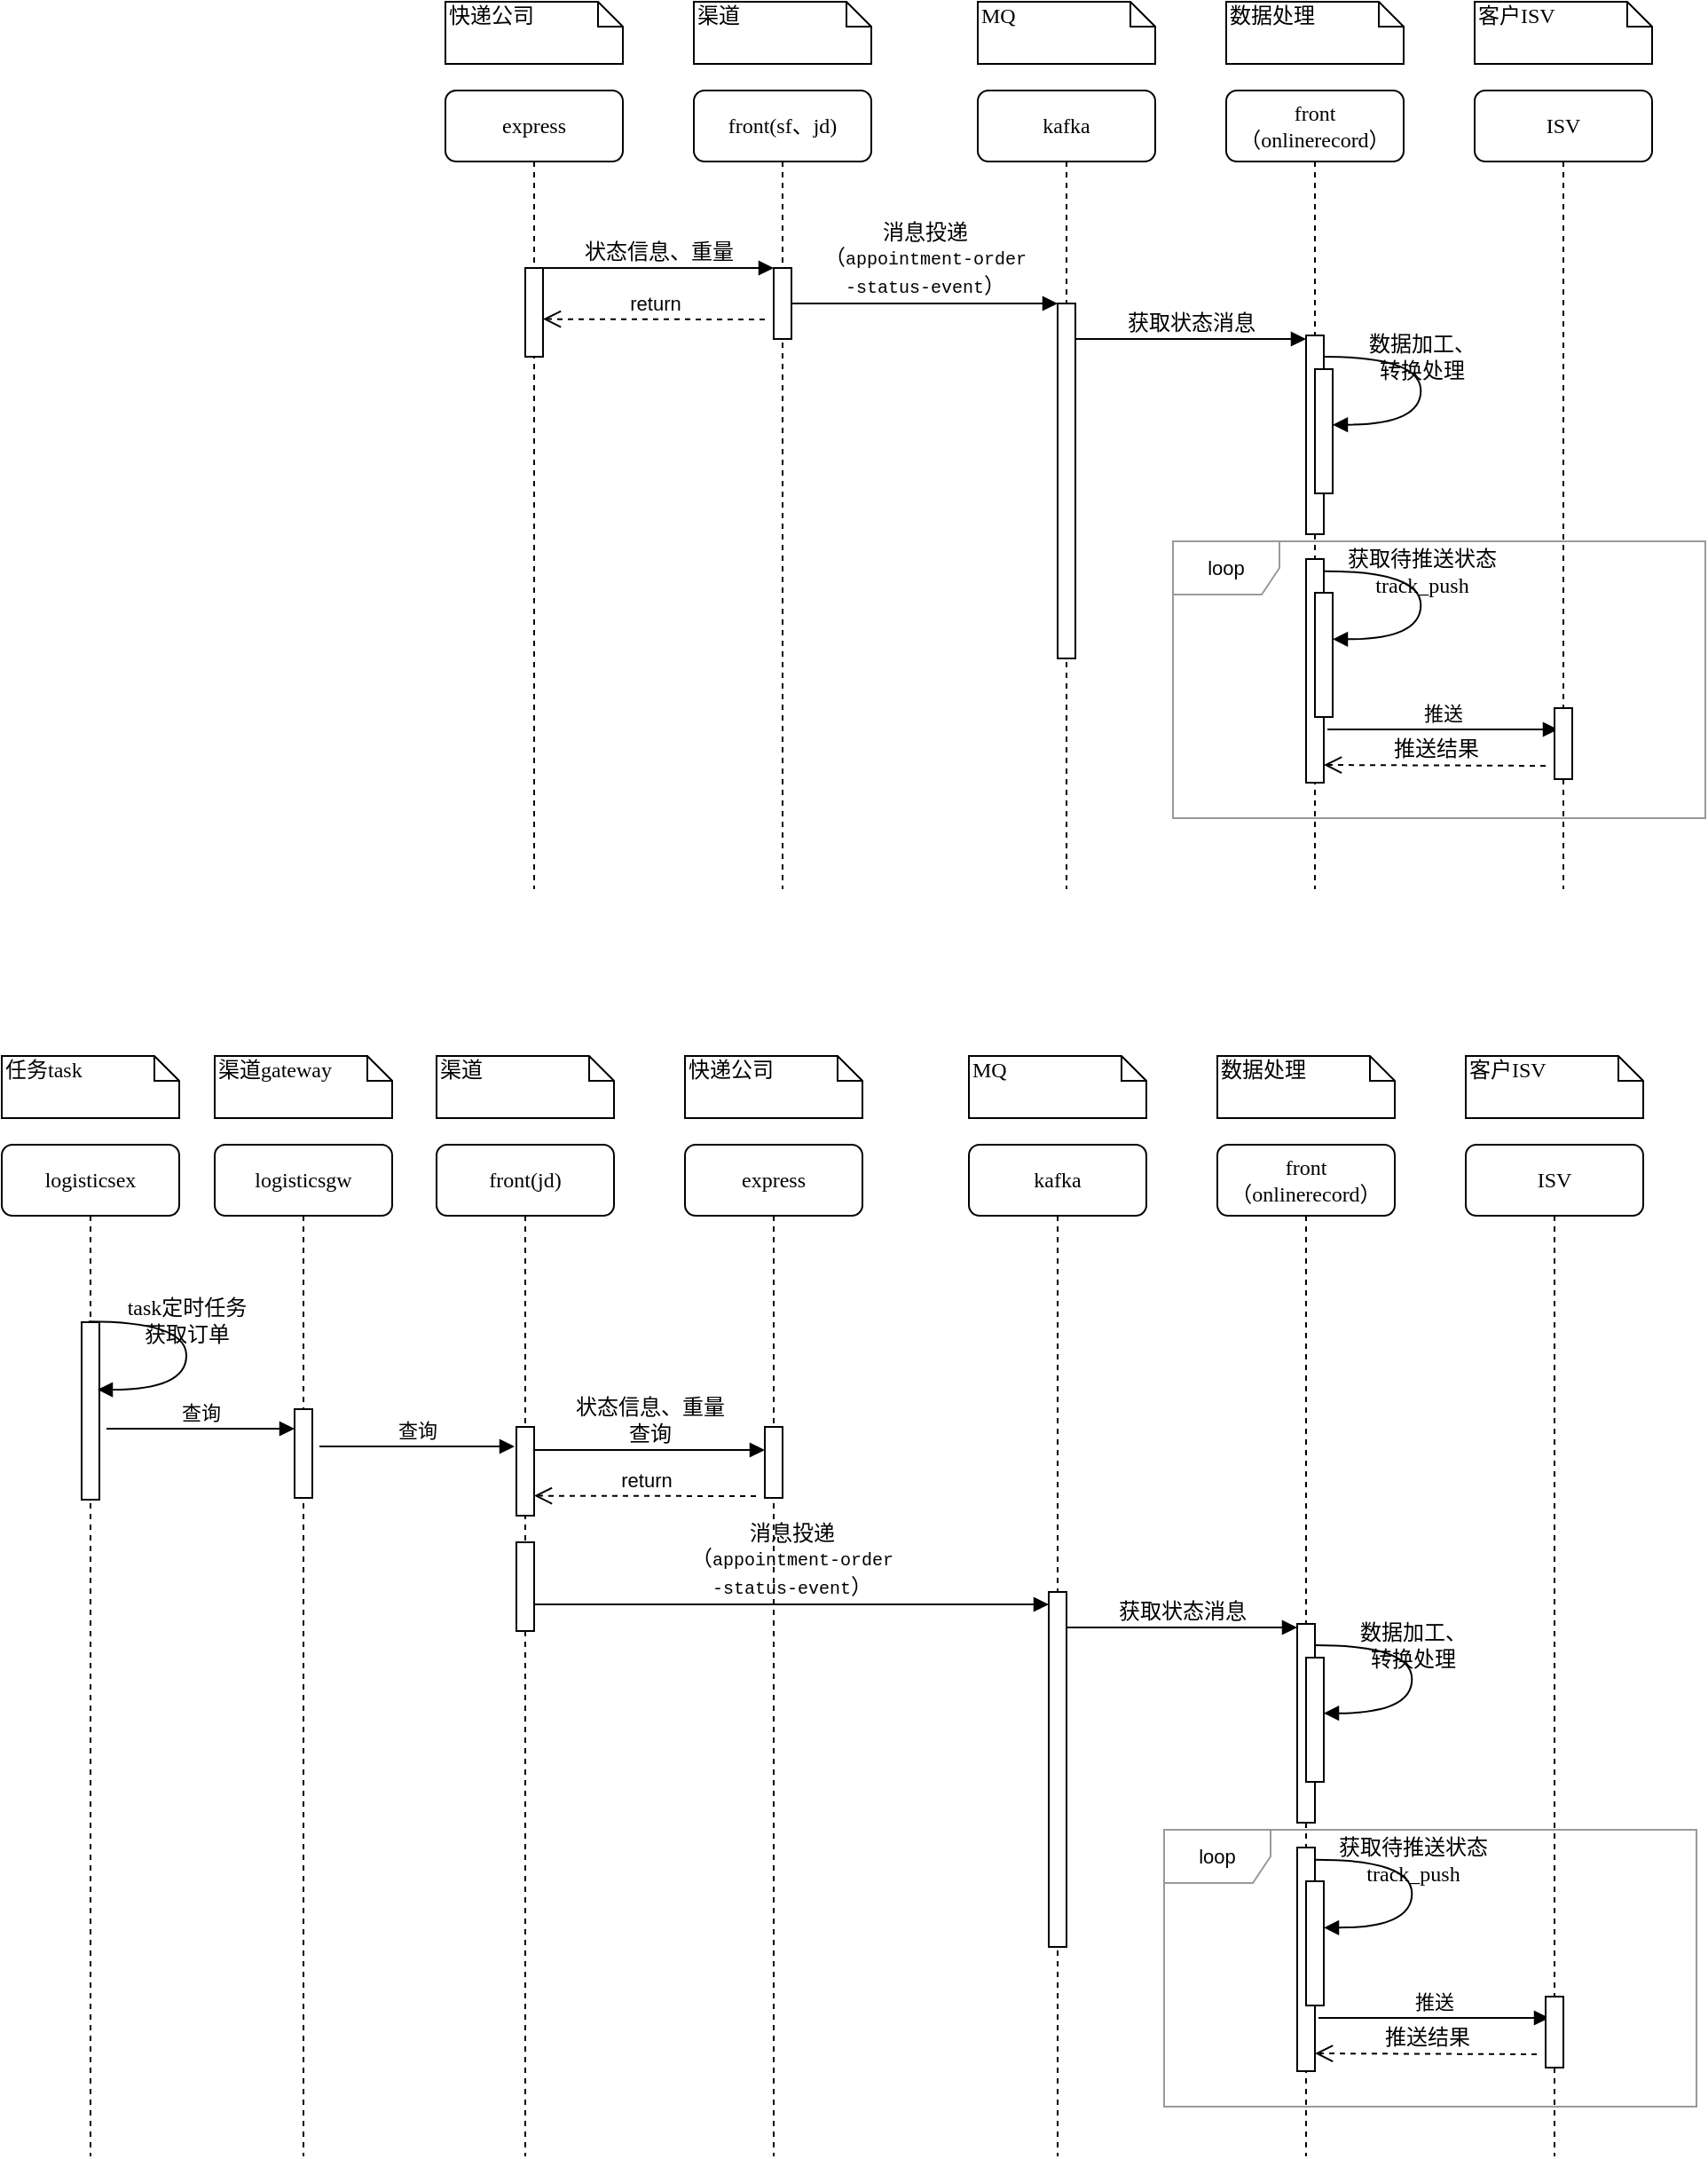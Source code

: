 <mxfile version="20.2.3" type="github">
  <diagram name="Page-1" id="13e1069c-82ec-6db2-03f1-153e76fe0fe0">
    <mxGraphModel dx="2062" dy="786" grid="1" gridSize="10" guides="1" tooltips="1" connect="1" arrows="1" fold="1" page="1" pageScale="1" pageWidth="1920" pageHeight="1200" background="none" math="0" shadow="0">
      <root>
        <mxCell id="0" />
        <mxCell id="1" parent="0" />
        <mxCell id="fIijTl1DXWi8sYGw8VQp-11" value="loop" style="shape=umlFrame;whiteSpace=wrap;html=1;fontSize=11;fontColor=#000000;strokeColor=#999999;" vertex="1" parent="1">
          <mxGeometry x="750" y="370" width="300" height="156" as="geometry" />
        </mxCell>
        <mxCell id="7baba1c4bc27f4b0-2" value="front(sf、jd)" style="shape=umlLifeline;perimeter=lifelinePerimeter;whiteSpace=wrap;html=1;container=1;collapsible=0;recursiveResize=0;outlineConnect=0;rounded=1;shadow=0;comic=0;labelBackgroundColor=none;strokeWidth=1;fontFamily=Verdana;fontSize=12;align=center;" parent="1" vertex="1">
          <mxGeometry x="480" y="116" width="100" height="450" as="geometry" />
        </mxCell>
        <mxCell id="7baba1c4bc27f4b0-10" value="" style="html=1;points=[];perimeter=orthogonalPerimeter;rounded=0;shadow=0;comic=0;labelBackgroundColor=none;strokeWidth=1;fontFamily=Verdana;fontSize=12;align=center;" parent="7baba1c4bc27f4b0-2" vertex="1">
          <mxGeometry x="45" y="100" width="10" height="40" as="geometry" />
        </mxCell>
        <mxCell id="7baba1c4bc27f4b0-3" value="&lt;span style=&quot;text-align: left;&quot;&gt;kafka&lt;/span&gt;" style="shape=umlLifeline;perimeter=lifelinePerimeter;whiteSpace=wrap;html=1;container=1;collapsible=0;recursiveResize=0;outlineConnect=0;rounded=1;shadow=0;comic=0;labelBackgroundColor=none;strokeWidth=1;fontFamily=Verdana;fontSize=12;align=center;" parent="1" vertex="1">
          <mxGeometry x="640" y="116" width="100" height="450" as="geometry" />
        </mxCell>
        <mxCell id="7baba1c4bc27f4b0-13" value="" style="html=1;points=[];perimeter=orthogonalPerimeter;rounded=0;shadow=0;comic=0;labelBackgroundColor=none;strokeWidth=1;fontFamily=Verdana;fontSize=12;align=center;" parent="7baba1c4bc27f4b0-3" vertex="1">
          <mxGeometry x="45" y="120" width="10" height="200" as="geometry" />
        </mxCell>
        <mxCell id="7baba1c4bc27f4b0-4" value="front（onlinerecord）" style="shape=umlLifeline;perimeter=lifelinePerimeter;whiteSpace=wrap;html=1;container=1;collapsible=0;recursiveResize=0;outlineConnect=0;rounded=1;shadow=0;comic=0;labelBackgroundColor=none;strokeWidth=1;fontFamily=Verdana;fontSize=12;align=center;" parent="1" vertex="1">
          <mxGeometry x="780" y="116" width="100" height="450" as="geometry" />
        </mxCell>
        <mxCell id="fIijTl1DXWi8sYGw8VQp-5" value="数据加工、&lt;br&gt;转换处理" style="html=1;verticalAlign=bottom;endArrow=block;labelBackgroundColor=none;fontFamily=Verdana;fontSize=12;elbow=vertical;edgeStyle=orthogonalEdgeStyle;curved=1;entryX=1;entryY=0.286;entryPerimeter=0;exitX=1.038;exitY=0.345;exitPerimeter=0;" edge="1" parent="7baba1c4bc27f4b0-4">
          <mxGeometry relative="1" as="geometry">
            <mxPoint x="55.003" y="150" as="sourcePoint" />
            <mxPoint x="60.003" y="188.333" as="targetPoint" />
            <Array as="points">
              <mxPoint x="109.67" y="150" />
              <mxPoint x="109.67" y="188" />
            </Array>
          </mxGeometry>
        </mxCell>
        <mxCell id="fIijTl1DXWi8sYGw8VQp-8" value="" style="html=1;points=[];perimeter=orthogonalPerimeter;rounded=0;shadow=0;comic=0;labelBackgroundColor=none;strokeWidth=1;fontFamily=Verdana;fontSize=12;align=center;" vertex="1" parent="7baba1c4bc27f4b0-4">
          <mxGeometry x="45" y="264" width="10" height="126" as="geometry" />
        </mxCell>
        <mxCell id="fIijTl1DXWi8sYGw8VQp-9" value="" style="html=1;points=[];perimeter=orthogonalPerimeter;rounded=0;shadow=0;comic=0;labelBackgroundColor=none;strokeWidth=1;fontFamily=Verdana;fontSize=12;align=center;" vertex="1" parent="7baba1c4bc27f4b0-4">
          <mxGeometry x="50" y="283" width="10" height="70" as="geometry" />
        </mxCell>
        <mxCell id="7baba1c4bc27f4b0-39" value="获取待推送状态&lt;br&gt;track_push" style="html=1;verticalAlign=bottom;endArrow=block;labelBackgroundColor=none;fontFamily=Verdana;fontSize=12;elbow=vertical;edgeStyle=orthogonalEdgeStyle;curved=1;entryX=1;entryY=0.286;entryPerimeter=0;exitX=1.038;exitY=0.345;exitPerimeter=0;" parent="7baba1c4bc27f4b0-4" edge="1">
          <mxGeometry relative="1" as="geometry">
            <mxPoint x="55.003" y="270.83" as="sourcePoint" />
            <mxPoint x="60.003" y="309.163" as="targetPoint" />
            <Array as="points">
              <mxPoint x="109.67" y="270.83" />
              <mxPoint x="109.67" y="308.83" />
            </Array>
          </mxGeometry>
        </mxCell>
        <mxCell id="fIijTl1DXWi8sYGw8VQp-12" value="推送" style="html=1;verticalAlign=bottom;endArrow=block;rounded=0;labelBackgroundColor=none;fontSize=11;fontColor=#000000;entryX=0.5;entryY=0.3;entryDx=0;entryDy=0;entryPerimeter=0;" edge="1" parent="7baba1c4bc27f4b0-4">
          <mxGeometry width="80" relative="1" as="geometry">
            <mxPoint x="57" y="360" as="sourcePoint" />
            <mxPoint x="187" y="360" as="targetPoint" />
          </mxGeometry>
        </mxCell>
        <mxCell id="7baba1c4bc27f4b0-5" value="ISV" style="shape=umlLifeline;perimeter=lifelinePerimeter;whiteSpace=wrap;html=1;container=1;collapsible=0;recursiveResize=0;outlineConnect=0;rounded=1;shadow=0;comic=0;labelBackgroundColor=none;strokeWidth=1;fontFamily=Verdana;fontSize=12;align=center;" parent="1" vertex="1">
          <mxGeometry x="920" y="116" width="100" height="450" as="geometry" />
        </mxCell>
        <mxCell id="7baba1c4bc27f4b0-19" value="" style="html=1;points=[];perimeter=orthogonalPerimeter;rounded=0;shadow=0;comic=0;labelBackgroundColor=none;strokeWidth=1;fontFamily=Verdana;fontSize=12;align=center;" parent="7baba1c4bc27f4b0-5" vertex="1">
          <mxGeometry x="45" y="348" width="10" height="40" as="geometry" />
        </mxCell>
        <mxCell id="7baba1c4bc27f4b0-27" value="推送结果" style="html=1;verticalAlign=bottom;endArrow=open;dashed=1;endSize=8;labelBackgroundColor=none;fontFamily=Verdana;fontSize=12;" parent="7baba1c4bc27f4b0-5" edge="1">
          <mxGeometry relative="1" as="geometry">
            <mxPoint x="-85" y="380" as="targetPoint" />
            <mxPoint x="40" y="380.5" as="sourcePoint" />
          </mxGeometry>
        </mxCell>
        <mxCell id="7baba1c4bc27f4b0-8" value="express" style="shape=umlLifeline;perimeter=lifelinePerimeter;whiteSpace=wrap;html=1;container=1;collapsible=0;recursiveResize=0;outlineConnect=0;rounded=1;shadow=0;comic=0;labelBackgroundColor=none;strokeWidth=1;fontFamily=Verdana;fontSize=12;align=center;" parent="1" vertex="1">
          <mxGeometry x="340" y="116" width="100" height="450" as="geometry" />
        </mxCell>
        <mxCell id="7baba1c4bc27f4b0-9" value="" style="html=1;points=[];perimeter=orthogonalPerimeter;rounded=0;shadow=0;comic=0;labelBackgroundColor=none;strokeWidth=1;fontFamily=Verdana;fontSize=12;align=center;" parent="7baba1c4bc27f4b0-8" vertex="1">
          <mxGeometry x="45" y="100" width="10" height="50" as="geometry" />
        </mxCell>
        <mxCell id="7baba1c4bc27f4b0-16" value="" style="html=1;points=[];perimeter=orthogonalPerimeter;rounded=0;shadow=0;comic=0;labelBackgroundColor=none;strokeWidth=1;fontFamily=Verdana;fontSize=12;align=center;" parent="1" vertex="1">
          <mxGeometry x="825" y="254" width="10" height="112" as="geometry" />
        </mxCell>
        <mxCell id="7baba1c4bc27f4b0-17" value="获取状态消息" style="html=1;verticalAlign=bottom;endArrow=block;labelBackgroundColor=none;fontFamily=Verdana;fontSize=12;edgeStyle=elbowEdgeStyle;elbow=vertical;" parent="1" source="7baba1c4bc27f4b0-13" target="7baba1c4bc27f4b0-16" edge="1">
          <mxGeometry relative="1" as="geometry">
            <mxPoint x="750" y="256" as="sourcePoint" />
            <Array as="points">
              <mxPoint x="700" y="256" />
            </Array>
          </mxGeometry>
        </mxCell>
        <mxCell id="7baba1c4bc27f4b0-11" value="状态信息、重量" style="html=1;verticalAlign=bottom;endArrow=block;entryX=0;entryY=0;labelBackgroundColor=none;fontFamily=Verdana;fontSize=12;edgeStyle=elbowEdgeStyle;elbow=vertical;" parent="1" source="7baba1c4bc27f4b0-9" target="7baba1c4bc27f4b0-10" edge="1">
          <mxGeometry relative="1" as="geometry">
            <mxPoint x="460" y="226" as="sourcePoint" />
          </mxGeometry>
        </mxCell>
        <mxCell id="7baba1c4bc27f4b0-14" value="消息投递&lt;br&gt;（&lt;span style=&quot;font-family: &amp;quot;Courier New&amp;quot;;&quot;&gt;&lt;font style=&quot;font-size: 10px;&quot;&gt;appointment-order&lt;br&gt;-status-event&lt;/font&gt;&lt;/span&gt;）" style="html=1;verticalAlign=bottom;endArrow=block;entryX=0;entryY=0;labelBackgroundColor=none;fontFamily=Verdana;fontSize=12;edgeStyle=elbowEdgeStyle;elbow=vertical;" parent="1" source="7baba1c4bc27f4b0-10" target="7baba1c4bc27f4b0-13" edge="1">
          <mxGeometry relative="1" as="geometry">
            <mxPoint x="610" y="236" as="sourcePoint" />
          </mxGeometry>
        </mxCell>
        <mxCell id="7baba1c4bc27f4b0-34" value="" style="html=1;points=[];perimeter=orthogonalPerimeter;rounded=0;shadow=0;comic=0;labelBackgroundColor=none;strokeWidth=1;fontFamily=Verdana;fontSize=12;align=center;" parent="1" vertex="1">
          <mxGeometry x="830" y="273" width="10" height="70" as="geometry" />
        </mxCell>
        <mxCell id="7baba1c4bc27f4b0-40" value="快递公司" style="shape=note;whiteSpace=wrap;html=1;size=14;verticalAlign=top;align=left;spacingTop=-6;rounded=0;shadow=0;comic=0;labelBackgroundColor=none;strokeWidth=1;fontFamily=Verdana;fontSize=12" parent="1" vertex="1">
          <mxGeometry x="340" y="66" width="100" height="35" as="geometry" />
        </mxCell>
        <mxCell id="7baba1c4bc27f4b0-41" value="渠道" style="shape=note;whiteSpace=wrap;html=1;size=14;verticalAlign=top;align=left;spacingTop=-6;rounded=0;shadow=0;comic=0;labelBackgroundColor=none;strokeWidth=1;fontFamily=Verdana;fontSize=12" parent="1" vertex="1">
          <mxGeometry x="480" y="66" width="100" height="35" as="geometry" />
        </mxCell>
        <mxCell id="7baba1c4bc27f4b0-42" value="MQ" style="shape=note;whiteSpace=wrap;html=1;size=14;verticalAlign=top;align=left;spacingTop=-6;rounded=0;shadow=0;comic=0;labelBackgroundColor=none;strokeWidth=1;fontFamily=Verdana;fontSize=12" parent="1" vertex="1">
          <mxGeometry x="640" y="66" width="100" height="35" as="geometry" />
        </mxCell>
        <mxCell id="7baba1c4bc27f4b0-43" value="数据处理" style="shape=note;whiteSpace=wrap;html=1;size=14;verticalAlign=top;align=left;spacingTop=-6;rounded=0;shadow=0;comic=0;labelBackgroundColor=none;strokeWidth=1;fontFamily=Verdana;fontSize=12" parent="1" vertex="1">
          <mxGeometry x="780" y="66" width="100" height="35" as="geometry" />
        </mxCell>
        <mxCell id="7baba1c4bc27f4b0-44" value="客户ISV" style="shape=note;whiteSpace=wrap;html=1;size=14;verticalAlign=top;align=left;spacingTop=-6;rounded=0;shadow=0;comic=0;labelBackgroundColor=none;strokeWidth=1;fontFamily=Verdana;fontSize=12" parent="1" vertex="1">
          <mxGeometry x="920" y="66" width="100" height="35" as="geometry" />
        </mxCell>
        <mxCell id="fIijTl1DXWi8sYGw8VQp-3" value="return" style="html=1;verticalAlign=bottom;endArrow=open;dashed=1;endSize=8;rounded=0;entryX=1;entryY=0.045;entryDx=0;entryDy=0;entryPerimeter=0;" edge="1" parent="1">
          <mxGeometry relative="1" as="geometry">
            <mxPoint x="520" y="245" as="sourcePoint" />
            <mxPoint x="395" y="244.8" as="targetPoint" />
          </mxGeometry>
        </mxCell>
        <mxCell id="fIijTl1DXWi8sYGw8VQp-13" value="loop" style="shape=umlFrame;whiteSpace=wrap;html=1;fontSize=11;fontColor=#000000;strokeColor=#999999;" vertex="1" parent="1">
          <mxGeometry x="745" y="1096" width="300" height="156" as="geometry" />
        </mxCell>
        <mxCell id="fIijTl1DXWi8sYGw8VQp-14" value="express" style="shape=umlLifeline;perimeter=lifelinePerimeter;whiteSpace=wrap;html=1;container=1;collapsible=0;recursiveResize=0;outlineConnect=0;rounded=1;shadow=0;comic=0;labelBackgroundColor=none;strokeWidth=1;fontFamily=Verdana;fontSize=12;align=center;" vertex="1" parent="1">
          <mxGeometry x="475" y="710" width="100" height="570" as="geometry" />
        </mxCell>
        <mxCell id="fIijTl1DXWi8sYGw8VQp-15" value="" style="html=1;points=[];perimeter=orthogonalPerimeter;rounded=0;shadow=0;comic=0;labelBackgroundColor=none;strokeWidth=1;fontFamily=Verdana;fontSize=12;align=center;" vertex="1" parent="fIijTl1DXWi8sYGw8VQp-14">
          <mxGeometry x="45" y="159" width="10" height="40" as="geometry" />
        </mxCell>
        <mxCell id="fIijTl1DXWi8sYGw8VQp-16" value="&lt;span style=&quot;text-align: left;&quot;&gt;kafka&lt;/span&gt;" style="shape=umlLifeline;perimeter=lifelinePerimeter;whiteSpace=wrap;html=1;container=1;collapsible=0;recursiveResize=0;outlineConnect=0;rounded=1;shadow=0;comic=0;labelBackgroundColor=none;strokeWidth=1;fontFamily=Verdana;fontSize=12;align=center;" vertex="1" parent="1">
          <mxGeometry x="635" y="710" width="100" height="570" as="geometry" />
        </mxCell>
        <mxCell id="fIijTl1DXWi8sYGw8VQp-17" value="" style="html=1;points=[];perimeter=orthogonalPerimeter;rounded=0;shadow=0;comic=0;labelBackgroundColor=none;strokeWidth=1;fontFamily=Verdana;fontSize=12;align=center;" vertex="1" parent="fIijTl1DXWi8sYGw8VQp-16">
          <mxGeometry x="45" y="252" width="10" height="200" as="geometry" />
        </mxCell>
        <mxCell id="fIijTl1DXWi8sYGw8VQp-18" value="front（onlinerecord）" style="shape=umlLifeline;perimeter=lifelinePerimeter;whiteSpace=wrap;html=1;container=1;collapsible=0;recursiveResize=0;outlineConnect=0;rounded=1;shadow=0;comic=0;labelBackgroundColor=none;strokeWidth=1;fontFamily=Verdana;fontSize=12;align=center;" vertex="1" parent="1">
          <mxGeometry x="775" y="710" width="100" height="570" as="geometry" />
        </mxCell>
        <mxCell id="fIijTl1DXWi8sYGw8VQp-19" value="数据加工、&lt;br&gt;转换处理" style="html=1;verticalAlign=bottom;endArrow=block;labelBackgroundColor=none;fontFamily=Verdana;fontSize=12;elbow=vertical;edgeStyle=orthogonalEdgeStyle;curved=1;entryX=1;entryY=0.286;entryPerimeter=0;exitX=1.038;exitY=0.345;exitPerimeter=0;" edge="1" parent="fIijTl1DXWi8sYGw8VQp-18">
          <mxGeometry relative="1" as="geometry">
            <mxPoint x="55.003" y="282" as="sourcePoint" />
            <mxPoint x="60.003" y="320.333" as="targetPoint" />
            <Array as="points">
              <mxPoint x="109.67" y="282" />
              <mxPoint x="109.67" y="320" />
            </Array>
          </mxGeometry>
        </mxCell>
        <mxCell id="fIijTl1DXWi8sYGw8VQp-20" value="" style="html=1;points=[];perimeter=orthogonalPerimeter;rounded=0;shadow=0;comic=0;labelBackgroundColor=none;strokeWidth=1;fontFamily=Verdana;fontSize=12;align=center;" vertex="1" parent="fIijTl1DXWi8sYGw8VQp-18">
          <mxGeometry x="45" y="396" width="10" height="126" as="geometry" />
        </mxCell>
        <mxCell id="fIijTl1DXWi8sYGw8VQp-21" value="" style="html=1;points=[];perimeter=orthogonalPerimeter;rounded=0;shadow=0;comic=0;labelBackgroundColor=none;strokeWidth=1;fontFamily=Verdana;fontSize=12;align=center;" vertex="1" parent="fIijTl1DXWi8sYGw8VQp-18">
          <mxGeometry x="50" y="415" width="10" height="70" as="geometry" />
        </mxCell>
        <mxCell id="fIijTl1DXWi8sYGw8VQp-22" value="获取待推送状态&lt;br&gt;track_push" style="html=1;verticalAlign=bottom;endArrow=block;labelBackgroundColor=none;fontFamily=Verdana;fontSize=12;elbow=vertical;edgeStyle=orthogonalEdgeStyle;curved=1;entryX=1;entryY=0.286;entryPerimeter=0;exitX=1.038;exitY=0.345;exitPerimeter=0;" edge="1" parent="fIijTl1DXWi8sYGw8VQp-18">
          <mxGeometry relative="1" as="geometry">
            <mxPoint x="55.003" y="402.83" as="sourcePoint" />
            <mxPoint x="60.003" y="441.163" as="targetPoint" />
            <Array as="points">
              <mxPoint x="109.67" y="402.83" />
              <mxPoint x="109.67" y="440.83" />
            </Array>
          </mxGeometry>
        </mxCell>
        <mxCell id="fIijTl1DXWi8sYGw8VQp-23" value="推送" style="html=1;verticalAlign=bottom;endArrow=block;rounded=0;labelBackgroundColor=none;fontSize=11;fontColor=#000000;entryX=0.5;entryY=0.3;entryDx=0;entryDy=0;entryPerimeter=0;" edge="1" parent="fIijTl1DXWi8sYGw8VQp-18">
          <mxGeometry width="80" relative="1" as="geometry">
            <mxPoint x="57" y="492" as="sourcePoint" />
            <mxPoint x="187" y="492" as="targetPoint" />
          </mxGeometry>
        </mxCell>
        <mxCell id="fIijTl1DXWi8sYGw8VQp-24" value="ISV" style="shape=umlLifeline;perimeter=lifelinePerimeter;whiteSpace=wrap;html=1;container=1;collapsible=0;recursiveResize=0;outlineConnect=0;rounded=1;shadow=0;comic=0;labelBackgroundColor=none;strokeWidth=1;fontFamily=Verdana;fontSize=12;align=center;" vertex="1" parent="1">
          <mxGeometry x="915" y="710" width="100" height="570" as="geometry" />
        </mxCell>
        <mxCell id="fIijTl1DXWi8sYGw8VQp-25" value="" style="html=1;points=[];perimeter=orthogonalPerimeter;rounded=0;shadow=0;comic=0;labelBackgroundColor=none;strokeWidth=1;fontFamily=Verdana;fontSize=12;align=center;" vertex="1" parent="fIijTl1DXWi8sYGw8VQp-24">
          <mxGeometry x="45" y="480" width="10" height="40" as="geometry" />
        </mxCell>
        <mxCell id="fIijTl1DXWi8sYGw8VQp-26" value="推送结果" style="html=1;verticalAlign=bottom;endArrow=open;dashed=1;endSize=8;labelBackgroundColor=none;fontFamily=Verdana;fontSize=12;" edge="1" parent="fIijTl1DXWi8sYGw8VQp-24">
          <mxGeometry relative="1" as="geometry">
            <mxPoint x="-85" y="512" as="targetPoint" />
            <mxPoint x="40" y="512.5" as="sourcePoint" />
          </mxGeometry>
        </mxCell>
        <mxCell id="fIijTl1DXWi8sYGw8VQp-27" value="front(jd)" style="shape=umlLifeline;perimeter=lifelinePerimeter;whiteSpace=wrap;html=1;container=1;collapsible=0;recursiveResize=0;outlineConnect=0;rounded=1;shadow=0;comic=0;labelBackgroundColor=none;strokeWidth=1;fontFamily=Verdana;fontSize=12;align=center;" vertex="1" parent="1">
          <mxGeometry x="335" y="710" width="100" height="570" as="geometry" />
        </mxCell>
        <mxCell id="fIijTl1DXWi8sYGw8VQp-28" value="" style="html=1;points=[];perimeter=orthogonalPerimeter;rounded=0;shadow=0;comic=0;labelBackgroundColor=none;strokeWidth=1;fontFamily=Verdana;fontSize=12;align=center;" vertex="1" parent="fIijTl1DXWi8sYGw8VQp-27">
          <mxGeometry x="45" y="159" width="10" height="50" as="geometry" />
        </mxCell>
        <mxCell id="fIijTl1DXWi8sYGw8VQp-49" value="" style="html=1;points=[];perimeter=orthogonalPerimeter;rounded=0;shadow=0;comic=0;labelBackgroundColor=none;strokeWidth=1;fontFamily=Verdana;fontSize=12;align=center;" vertex="1" parent="fIijTl1DXWi8sYGw8VQp-27">
          <mxGeometry x="45" y="224" width="10" height="50" as="geometry" />
        </mxCell>
        <mxCell id="fIijTl1DXWi8sYGw8VQp-50" value="&lt;span style=&quot;font-family: Verdana; font-size: 12px;&quot;&gt;消息投递&lt;/span&gt;&lt;br style=&quot;font-family: Verdana; font-size: 12px;&quot;&gt;&lt;span style=&quot;font-family: Verdana; font-size: 12px;&quot;&gt;（&lt;/span&gt;&lt;span style=&quot;font-size: 12px; font-family: &amp;quot;Courier New&amp;quot;;&quot;&gt;&lt;font style=&quot;font-size: 10px;&quot;&gt;appointment-order&lt;br&gt;-status-event&lt;/font&gt;&lt;/span&gt;&lt;span style=&quot;font-family: Verdana; font-size: 12px;&quot;&gt;）&lt;/span&gt;" style="html=1;verticalAlign=bottom;endArrow=block;rounded=0;labelBackgroundColor=none;fontSize=11;fontColor=#000000;" edge="1" parent="fIijTl1DXWi8sYGw8VQp-27">
          <mxGeometry width="80" relative="1" as="geometry">
            <mxPoint x="55" y="259" as="sourcePoint" />
            <mxPoint x="345" y="259" as="targetPoint" />
          </mxGeometry>
        </mxCell>
        <mxCell id="fIijTl1DXWi8sYGw8VQp-29" value="" style="html=1;points=[];perimeter=orthogonalPerimeter;rounded=0;shadow=0;comic=0;labelBackgroundColor=none;strokeWidth=1;fontFamily=Verdana;fontSize=12;align=center;" vertex="1" parent="1">
          <mxGeometry x="820" y="980" width="10" height="112" as="geometry" />
        </mxCell>
        <mxCell id="fIijTl1DXWi8sYGw8VQp-30" value="获取状态消息" style="html=1;verticalAlign=bottom;endArrow=block;labelBackgroundColor=none;fontFamily=Verdana;fontSize=12;edgeStyle=elbowEdgeStyle;elbow=vertical;" edge="1" parent="1" source="fIijTl1DXWi8sYGw8VQp-17" target="fIijTl1DXWi8sYGw8VQp-29">
          <mxGeometry relative="1" as="geometry">
            <mxPoint x="745" y="982" as="sourcePoint" />
            <Array as="points">
              <mxPoint x="695" y="982" />
            </Array>
          </mxGeometry>
        </mxCell>
        <mxCell id="fIijTl1DXWi8sYGw8VQp-31" value="状态信息、重量&lt;br&gt;查询" style="html=1;verticalAlign=bottom;endArrow=block;entryX=0;entryY=0;labelBackgroundColor=none;fontFamily=Verdana;fontSize=12;edgeStyle=elbowEdgeStyle;elbow=vertical;" edge="1" parent="1">
          <mxGeometry relative="1" as="geometry">
            <mxPoint x="390" y="882" as="sourcePoint" />
            <mxPoint x="520" y="882" as="targetPoint" />
          </mxGeometry>
        </mxCell>
        <mxCell id="fIijTl1DXWi8sYGw8VQp-33" value="" style="html=1;points=[];perimeter=orthogonalPerimeter;rounded=0;shadow=0;comic=0;labelBackgroundColor=none;strokeWidth=1;fontFamily=Verdana;fontSize=12;align=center;" vertex="1" parent="1">
          <mxGeometry x="825" y="999" width="10" height="70" as="geometry" />
        </mxCell>
        <mxCell id="fIijTl1DXWi8sYGw8VQp-34" value="渠道" style="shape=note;whiteSpace=wrap;html=1;size=14;verticalAlign=top;align=left;spacingTop=-6;rounded=0;shadow=0;comic=0;labelBackgroundColor=none;strokeWidth=1;fontFamily=Verdana;fontSize=12" vertex="1" parent="1">
          <mxGeometry x="335" y="660" width="100" height="35" as="geometry" />
        </mxCell>
        <mxCell id="fIijTl1DXWi8sYGw8VQp-35" value="快递公司" style="shape=note;whiteSpace=wrap;html=1;size=14;verticalAlign=top;align=left;spacingTop=-6;rounded=0;shadow=0;comic=0;labelBackgroundColor=none;strokeWidth=1;fontFamily=Verdana;fontSize=12" vertex="1" parent="1">
          <mxGeometry x="475" y="660" width="100" height="35" as="geometry" />
        </mxCell>
        <mxCell id="fIijTl1DXWi8sYGw8VQp-36" value="MQ" style="shape=note;whiteSpace=wrap;html=1;size=14;verticalAlign=top;align=left;spacingTop=-6;rounded=0;shadow=0;comic=0;labelBackgroundColor=none;strokeWidth=1;fontFamily=Verdana;fontSize=12" vertex="1" parent="1">
          <mxGeometry x="635" y="660" width="100" height="35" as="geometry" />
        </mxCell>
        <mxCell id="fIijTl1DXWi8sYGw8VQp-37" value="数据处理" style="shape=note;whiteSpace=wrap;html=1;size=14;verticalAlign=top;align=left;spacingTop=-6;rounded=0;shadow=0;comic=0;labelBackgroundColor=none;strokeWidth=1;fontFamily=Verdana;fontSize=12" vertex="1" parent="1">
          <mxGeometry x="775" y="660" width="100" height="35" as="geometry" />
        </mxCell>
        <mxCell id="fIijTl1DXWi8sYGw8VQp-38" value="客户ISV" style="shape=note;whiteSpace=wrap;html=1;size=14;verticalAlign=top;align=left;spacingTop=-6;rounded=0;shadow=0;comic=0;labelBackgroundColor=none;strokeWidth=1;fontFamily=Verdana;fontSize=12" vertex="1" parent="1">
          <mxGeometry x="915" y="660" width="100" height="35" as="geometry" />
        </mxCell>
        <mxCell id="fIijTl1DXWi8sYGw8VQp-39" value="return" style="html=1;verticalAlign=bottom;endArrow=open;dashed=1;endSize=8;rounded=0;entryX=1;entryY=0.045;entryDx=0;entryDy=0;entryPerimeter=0;" edge="1" parent="1">
          <mxGeometry relative="1" as="geometry">
            <mxPoint x="515" y="908" as="sourcePoint" />
            <mxPoint x="390" y="907.8" as="targetPoint" />
          </mxGeometry>
        </mxCell>
        <mxCell id="fIijTl1DXWi8sYGw8VQp-40" value="logisticsex" style="shape=umlLifeline;perimeter=lifelinePerimeter;whiteSpace=wrap;html=1;container=1;collapsible=0;recursiveResize=0;outlineConnect=0;rounded=1;shadow=0;comic=0;labelBackgroundColor=none;strokeWidth=1;fontFamily=Verdana;fontSize=12;align=center;" vertex="1" parent="1">
          <mxGeometry x="90" y="710" width="100" height="570" as="geometry" />
        </mxCell>
        <mxCell id="fIijTl1DXWi8sYGw8VQp-41" value="" style="html=1;points=[];perimeter=orthogonalPerimeter;rounded=0;shadow=0;comic=0;labelBackgroundColor=none;strokeWidth=1;fontFamily=Verdana;fontSize=12;align=center;" vertex="1" parent="fIijTl1DXWi8sYGw8VQp-40">
          <mxGeometry x="45" y="100" width="10" height="100" as="geometry" />
        </mxCell>
        <mxCell id="fIijTl1DXWi8sYGw8VQp-42" value="任务task" style="shape=note;whiteSpace=wrap;html=1;size=14;verticalAlign=top;align=left;spacingTop=-6;rounded=0;shadow=0;comic=0;labelBackgroundColor=none;strokeWidth=1;fontFamily=Verdana;fontSize=12" vertex="1" parent="1">
          <mxGeometry x="90" y="660" width="100" height="35" as="geometry" />
        </mxCell>
        <mxCell id="fIijTl1DXWi8sYGw8VQp-43" value="logisticsgw" style="shape=umlLifeline;perimeter=lifelinePerimeter;whiteSpace=wrap;html=1;container=1;collapsible=0;recursiveResize=0;outlineConnect=0;rounded=1;shadow=0;comic=0;labelBackgroundColor=none;strokeWidth=1;fontFamily=Verdana;fontSize=12;align=center;" vertex="1" parent="1">
          <mxGeometry x="210" y="710" width="100" height="570" as="geometry" />
        </mxCell>
        <mxCell id="fIijTl1DXWi8sYGw8VQp-44" value="" style="html=1;points=[];perimeter=orthogonalPerimeter;rounded=0;shadow=0;comic=0;labelBackgroundColor=none;strokeWidth=1;fontFamily=Verdana;fontSize=12;align=center;" vertex="1" parent="fIijTl1DXWi8sYGw8VQp-43">
          <mxGeometry x="45" y="149" width="10" height="50" as="geometry" />
        </mxCell>
        <mxCell id="fIijTl1DXWi8sYGw8VQp-45" value="渠道gateway" style="shape=note;whiteSpace=wrap;html=1;size=14;verticalAlign=top;align=left;spacingTop=-6;rounded=0;shadow=0;comic=0;labelBackgroundColor=none;strokeWidth=1;fontFamily=Verdana;fontSize=12" vertex="1" parent="1">
          <mxGeometry x="210" y="660" width="100" height="35" as="geometry" />
        </mxCell>
        <mxCell id="fIijTl1DXWi8sYGw8VQp-46" value="task定时任务&lt;br&gt;获取订单" style="html=1;verticalAlign=bottom;endArrow=block;labelBackgroundColor=none;fontFamily=Verdana;fontSize=12;elbow=vertical;edgeStyle=orthogonalEdgeStyle;curved=1;entryX=1;entryY=0.286;entryPerimeter=0;exitX=1.038;exitY=0.345;exitPerimeter=0;" edge="1" parent="1">
          <mxGeometry relative="1" as="geometry">
            <mxPoint x="139.003" y="809.67" as="sourcePoint" />
            <mxPoint x="144.003" y="848.003" as="targetPoint" />
            <Array as="points">
              <mxPoint x="194" y="810" />
              <mxPoint x="194" y="848" />
            </Array>
          </mxGeometry>
        </mxCell>
        <mxCell id="fIijTl1DXWi8sYGw8VQp-47" value="查询" style="html=1;verticalAlign=bottom;endArrow=block;rounded=0;labelBackgroundColor=none;fontSize=11;fontColor=#000000;entryX=0.1;entryY=0.22;entryDx=0;entryDy=0;entryPerimeter=0;" edge="1" parent="1">
          <mxGeometry width="80" relative="1" as="geometry">
            <mxPoint x="149" y="870" as="sourcePoint" />
            <mxPoint x="255" y="870" as="targetPoint" />
          </mxGeometry>
        </mxCell>
        <mxCell id="fIijTl1DXWi8sYGw8VQp-48" value="查询" style="html=1;verticalAlign=bottom;endArrow=block;rounded=0;labelBackgroundColor=none;fontSize=11;fontColor=#000000;" edge="1" parent="1">
          <mxGeometry width="80" relative="1" as="geometry">
            <mxPoint x="269" y="880" as="sourcePoint" />
            <mxPoint x="379" y="880" as="targetPoint" />
          </mxGeometry>
        </mxCell>
      </root>
    </mxGraphModel>
  </diagram>
</mxfile>
